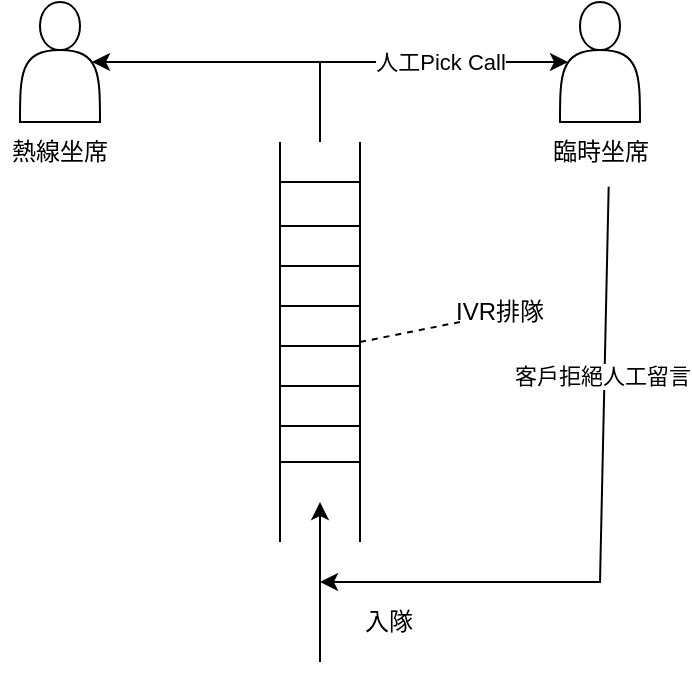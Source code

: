 <mxfile version="22.1.18" type="github">
  <diagram name="第 1 页" id="vfSN__rkZ4jKHbUkvzYg">
    <mxGraphModel dx="1023" dy="746" grid="1" gridSize="10" guides="1" tooltips="1" connect="1" arrows="1" fold="1" page="1" pageScale="1" pageWidth="827" pageHeight="1169" math="0" shadow="0">
      <root>
        <mxCell id="0" />
        <mxCell id="1" parent="0" />
        <mxCell id="SDua9fH0xy48XvD7iqmN-3" value="" style="endArrow=none;html=1;rounded=0;" edge="1" parent="1">
          <mxGeometry width="50" height="50" relative="1" as="geometry">
            <mxPoint x="360" y="440" as="sourcePoint" />
            <mxPoint x="360" y="240" as="targetPoint" />
          </mxGeometry>
        </mxCell>
        <mxCell id="SDua9fH0xy48XvD7iqmN-4" value="" style="endArrow=none;html=1;rounded=0;" edge="1" parent="1">
          <mxGeometry width="50" height="50" relative="1" as="geometry">
            <mxPoint x="400" y="440" as="sourcePoint" />
            <mxPoint x="400" y="240" as="targetPoint" />
          </mxGeometry>
        </mxCell>
        <mxCell id="SDua9fH0xy48XvD7iqmN-5" value="" style="endArrow=none;html=1;rounded=0;" edge="1" parent="1">
          <mxGeometry width="50" height="50" relative="1" as="geometry">
            <mxPoint x="360" y="260" as="sourcePoint" />
            <mxPoint x="400" y="260" as="targetPoint" />
          </mxGeometry>
        </mxCell>
        <mxCell id="SDua9fH0xy48XvD7iqmN-6" value="" style="endArrow=none;html=1;rounded=0;" edge="1" parent="1">
          <mxGeometry width="50" height="50" relative="1" as="geometry">
            <mxPoint x="360" y="282" as="sourcePoint" />
            <mxPoint x="400" y="282" as="targetPoint" />
          </mxGeometry>
        </mxCell>
        <mxCell id="SDua9fH0xy48XvD7iqmN-7" value="" style="endArrow=none;html=1;rounded=0;" edge="1" parent="1">
          <mxGeometry width="50" height="50" relative="1" as="geometry">
            <mxPoint x="360" y="302" as="sourcePoint" />
            <mxPoint x="400" y="302" as="targetPoint" />
          </mxGeometry>
        </mxCell>
        <mxCell id="SDua9fH0xy48XvD7iqmN-8" value="" style="endArrow=none;html=1;rounded=0;" edge="1" parent="1">
          <mxGeometry width="50" height="50" relative="1" as="geometry">
            <mxPoint x="360" y="322" as="sourcePoint" />
            <mxPoint x="400" y="322" as="targetPoint" />
          </mxGeometry>
        </mxCell>
        <mxCell id="SDua9fH0xy48XvD7iqmN-9" value="" style="endArrow=none;html=1;rounded=0;" edge="1" parent="1">
          <mxGeometry width="50" height="50" relative="1" as="geometry">
            <mxPoint x="360" y="342" as="sourcePoint" />
            <mxPoint x="400" y="342" as="targetPoint" />
          </mxGeometry>
        </mxCell>
        <mxCell id="SDua9fH0xy48XvD7iqmN-10" value="" style="endArrow=none;html=1;rounded=0;" edge="1" parent="1">
          <mxGeometry width="50" height="50" relative="1" as="geometry">
            <mxPoint x="360" y="362" as="sourcePoint" />
            <mxPoint x="400" y="362" as="targetPoint" />
          </mxGeometry>
        </mxCell>
        <mxCell id="SDua9fH0xy48XvD7iqmN-11" value="" style="endArrow=none;html=1;rounded=0;" edge="1" parent="1">
          <mxGeometry width="50" height="50" relative="1" as="geometry">
            <mxPoint x="360" y="382" as="sourcePoint" />
            <mxPoint x="400" y="382" as="targetPoint" />
          </mxGeometry>
        </mxCell>
        <mxCell id="SDua9fH0xy48XvD7iqmN-18" value="" style="endArrow=classic;html=1;rounded=0;entryX=0.1;entryY=0.5;entryDx=0;entryDy=0;entryPerimeter=0;" edge="1" parent="1" target="SDua9fH0xy48XvD7iqmN-20">
          <mxGeometry width="50" height="50" relative="1" as="geometry">
            <mxPoint x="380" y="240" as="sourcePoint" />
            <mxPoint x="460" y="200" as="targetPoint" />
            <Array as="points">
              <mxPoint x="380" y="200" />
            </Array>
          </mxGeometry>
        </mxCell>
        <mxCell id="SDua9fH0xy48XvD7iqmN-28" value="人工Pick Call" style="edgeLabel;html=1;align=center;verticalAlign=middle;resizable=0;points=[];" vertex="1" connectable="0" parent="SDua9fH0xy48XvD7iqmN-18">
          <mxGeometry x="0.211" y="-3" relative="1" as="geometry">
            <mxPoint y="-3" as="offset" />
          </mxGeometry>
        </mxCell>
        <mxCell id="SDua9fH0xy48XvD7iqmN-19" value="" style="endArrow=classic;html=1;rounded=0;entryX=0.9;entryY=0.5;entryDx=0;entryDy=0;entryPerimeter=0;" edge="1" parent="1" target="SDua9fH0xy48XvD7iqmN-21">
          <mxGeometry width="50" height="50" relative="1" as="geometry">
            <mxPoint x="380" y="240" as="sourcePoint" />
            <mxPoint x="300" y="200" as="targetPoint" />
            <Array as="points">
              <mxPoint x="380" y="200" />
            </Array>
          </mxGeometry>
        </mxCell>
        <mxCell id="SDua9fH0xy48XvD7iqmN-20" value="" style="shape=actor;whiteSpace=wrap;html=1;" vertex="1" parent="1">
          <mxGeometry x="500" y="170" width="40" height="60" as="geometry" />
        </mxCell>
        <mxCell id="SDua9fH0xy48XvD7iqmN-21" value="" style="shape=actor;whiteSpace=wrap;html=1;" vertex="1" parent="1">
          <mxGeometry x="230" y="170" width="40" height="60" as="geometry" />
        </mxCell>
        <mxCell id="SDua9fH0xy48XvD7iqmN-22" value="" style="endArrow=none;html=1;rounded=0;" edge="1" parent="1">
          <mxGeometry width="50" height="50" relative="1" as="geometry">
            <mxPoint x="360" y="400" as="sourcePoint" />
            <mxPoint x="400" y="400" as="targetPoint" />
          </mxGeometry>
        </mxCell>
        <mxCell id="SDua9fH0xy48XvD7iqmN-23" value="" style="endArrow=none;dashed=1;html=1;rounded=0;" edge="1" parent="1">
          <mxGeometry width="50" height="50" relative="1" as="geometry">
            <mxPoint x="400" y="340" as="sourcePoint" />
            <mxPoint x="450" y="330" as="targetPoint" />
          </mxGeometry>
        </mxCell>
        <mxCell id="SDua9fH0xy48XvD7iqmN-24" value="IVR排隊" style="text;html=1;strokeColor=none;fillColor=none;align=center;verticalAlign=middle;whiteSpace=wrap;rounded=0;" vertex="1" parent="1">
          <mxGeometry x="440" y="310" width="60" height="30" as="geometry" />
        </mxCell>
        <mxCell id="SDua9fH0xy48XvD7iqmN-25" value="入隊" style="text;html=1;align=center;verticalAlign=middle;resizable=0;points=[];autosize=1;strokeColor=none;fillColor=none;" vertex="1" parent="1">
          <mxGeometry x="389" y="465" width="50" height="30" as="geometry" />
        </mxCell>
        <mxCell id="SDua9fH0xy48XvD7iqmN-26" value="熱線坐席" style="text;html=1;strokeColor=none;fillColor=none;align=center;verticalAlign=middle;whiteSpace=wrap;rounded=0;" vertex="1" parent="1">
          <mxGeometry x="220" y="230" width="60" height="30" as="geometry" />
        </mxCell>
        <mxCell id="SDua9fH0xy48XvD7iqmN-27" value="臨時坐席" style="text;html=1;align=center;verticalAlign=middle;resizable=0;points=[];autosize=1;strokeColor=none;fillColor=none;" vertex="1" parent="1">
          <mxGeometry x="485" y="230" width="70" height="30" as="geometry" />
        </mxCell>
        <mxCell id="SDua9fH0xy48XvD7iqmN-29" value="" style="endArrow=classic;html=1;rounded=0;" edge="1" parent="1">
          <mxGeometry width="50" height="50" relative="1" as="geometry">
            <mxPoint x="380" y="500" as="sourcePoint" />
            <mxPoint x="380" y="420" as="targetPoint" />
          </mxGeometry>
        </mxCell>
        <mxCell id="SDua9fH0xy48XvD7iqmN-30" value="" style="endArrow=classic;html=1;rounded=0;exitX=0.562;exitY=1.078;exitDx=0;exitDy=0;exitPerimeter=0;" edge="1" parent="1" source="SDua9fH0xy48XvD7iqmN-27">
          <mxGeometry width="50" height="50" relative="1" as="geometry">
            <mxPoint x="520" y="310" as="sourcePoint" />
            <mxPoint x="380" y="460" as="targetPoint" />
            <Array as="points">
              <mxPoint x="520" y="460" />
            </Array>
          </mxGeometry>
        </mxCell>
        <mxCell id="SDua9fH0xy48XvD7iqmN-31" value="客戶拒絕人工留言" style="edgeLabel;html=1;align=center;verticalAlign=middle;resizable=0;points=[];" vertex="1" connectable="0" parent="SDua9fH0xy48XvD7iqmN-30">
          <mxGeometry x="-0.441" y="-4" relative="1" as="geometry">
            <mxPoint x="2" as="offset" />
          </mxGeometry>
        </mxCell>
      </root>
    </mxGraphModel>
  </diagram>
</mxfile>
